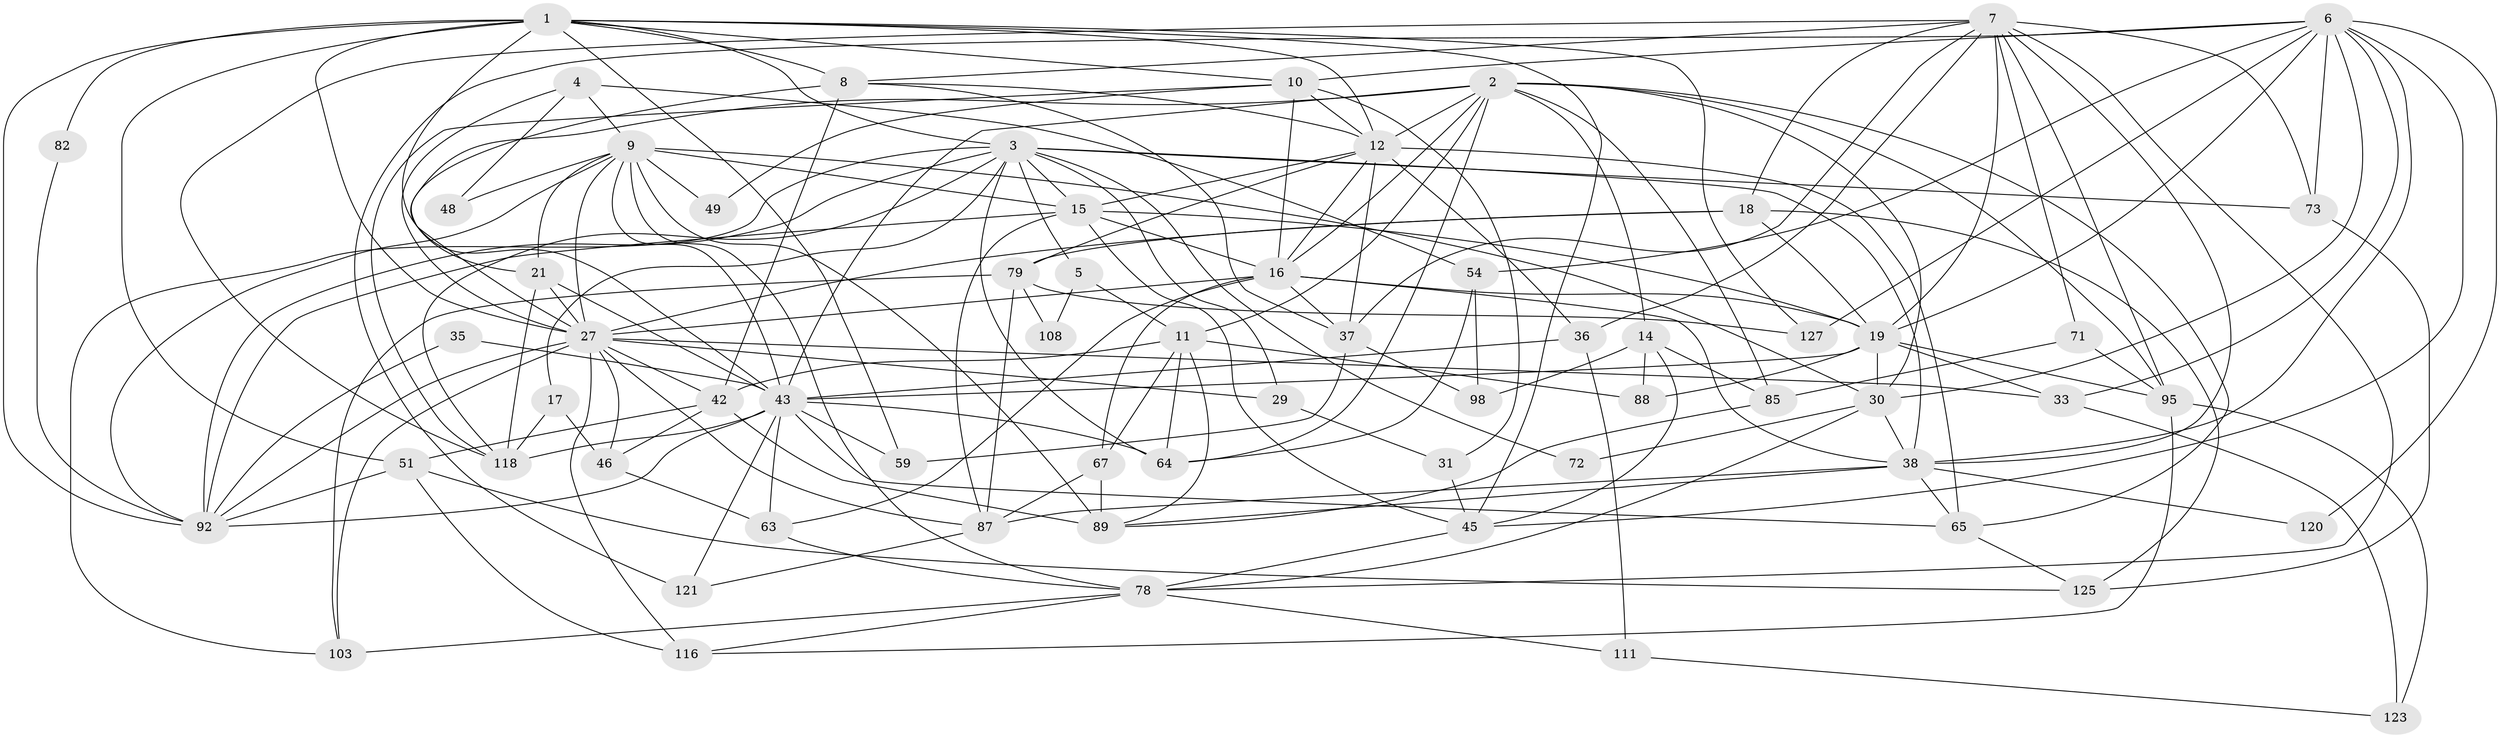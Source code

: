 // original degree distribution, {3: 0.3023255813953488, 4: 0.24806201550387597, 7: 0.05426356589147287, 5: 0.17054263565891473, 8: 0.007751937984496124, 6: 0.09302325581395349, 2: 0.12403100775193798}
// Generated by graph-tools (version 1.1) at 2025/18/03/04/25 18:18:44]
// undirected, 64 vertices, 182 edges
graph export_dot {
graph [start="1"]
  node [color=gray90,style=filled];
  1 [super="+32+25"];
  2 [super="+60+13"];
  3 [super="+68+66+24"];
  4 [super="+107"];
  5;
  6 [super="+99+20"];
  7 [super="+94+22"];
  8 [super="+124"];
  9 [super="+28+83"];
  10 [super="+26+80+106"];
  11 [super="+101"];
  12 [super="+58+55"];
  14;
  15 [super="+23"];
  16 [super="+105+40+41+86"];
  17;
  18 [super="+34"];
  19 [super="+50"];
  21 [super="+69"];
  27 [super="+47"];
  29;
  30 [super="+109"];
  31;
  33;
  35;
  36;
  37 [super="+39"];
  38 [super="+52+56"];
  42 [super="+114+44"];
  43 [super="+75+84+70+61"];
  45;
  46 [super="+128"];
  48;
  49;
  51 [super="+77"];
  54;
  59;
  63;
  64;
  65;
  67;
  71;
  72;
  73;
  78 [super="+115"];
  79 [super="+90"];
  82;
  85;
  87 [super="+129"];
  88;
  89 [super="+100"];
  92 [super="+104+113"];
  95 [super="+97"];
  98;
  103;
  108;
  111;
  116;
  118;
  120;
  121;
  123;
  125;
  127;
  1 -- 10;
  1 -- 12;
  1 -- 45;
  1 -- 51;
  1 -- 59;
  1 -- 43 [weight=2];
  1 -- 92;
  1 -- 27 [weight=2];
  1 -- 82;
  1 -- 3;
  1 -- 8;
  1 -- 127;
  2 -- 14;
  2 -- 64;
  2 -- 65;
  2 -- 11;
  2 -- 43 [weight=2];
  2 -- 16;
  2 -- 85;
  2 -- 30;
  2 -- 12 [weight=2];
  2 -- 27;
  2 -- 95;
  3 -- 73;
  3 -- 72;
  3 -- 29;
  3 -- 64;
  3 -- 5;
  3 -- 103;
  3 -- 15;
  3 -- 17;
  3 -- 118;
  3 -- 92;
  3 -- 38;
  4 -- 54;
  4 -- 48;
  4 -- 9;
  4 -- 27;
  5 -- 11;
  5 -- 108;
  6 -- 121;
  6 -- 30;
  6 -- 33;
  6 -- 73;
  6 -- 10;
  6 -- 45;
  6 -- 19;
  6 -- 54;
  6 -- 120;
  6 -- 127;
  6 -- 38;
  7 -- 8;
  7 -- 71;
  7 -- 73;
  7 -- 118;
  7 -- 37;
  7 -- 78;
  7 -- 36;
  7 -- 38;
  7 -- 19;
  7 -- 18;
  7 -- 95;
  8 -- 37;
  8 -- 42 [weight=2];
  8 -- 21;
  8 -- 12;
  9 -- 92;
  9 -- 49 [weight=2];
  9 -- 21;
  9 -- 15;
  9 -- 48;
  9 -- 30;
  9 -- 43;
  9 -- 78;
  9 -- 89 [weight=2];
  9 -- 27;
  10 -- 49;
  10 -- 31;
  10 -- 16;
  10 -- 118;
  10 -- 12;
  11 -- 64;
  11 -- 88;
  11 -- 89;
  11 -- 67;
  11 -- 42;
  12 -- 36;
  12 -- 65;
  12 -- 37;
  12 -- 79;
  12 -- 15;
  12 -- 16;
  14 -- 45;
  14 -- 85;
  14 -- 88;
  14 -- 98;
  15 -- 16;
  15 -- 45;
  15 -- 19;
  15 -- 87;
  15 -- 92;
  16 -- 27 [weight=2];
  16 -- 63;
  16 -- 67;
  16 -- 38;
  16 -- 37;
  16 -- 19;
  17 -- 118;
  17 -- 46;
  18 -- 125;
  18 -- 19;
  18 -- 79;
  18 -- 27;
  19 -- 33;
  19 -- 43;
  19 -- 88;
  19 -- 95;
  19 -- 30;
  21 -- 43;
  21 -- 27;
  21 -- 118;
  27 -- 42;
  27 -- 33;
  27 -- 103;
  27 -- 46;
  27 -- 116;
  27 -- 87;
  27 -- 92;
  27 -- 29;
  29 -- 31;
  30 -- 38;
  30 -- 72;
  30 -- 78;
  31 -- 45;
  33 -- 123;
  35 -- 43;
  35 -- 92;
  36 -- 111;
  36 -- 43 [weight=2];
  37 -- 98;
  37 -- 59;
  38 -- 87;
  38 -- 89;
  38 -- 65;
  38 -- 120;
  42 -- 46;
  42 -- 51;
  42 -- 89;
  43 -- 64;
  43 -- 63;
  43 -- 118;
  43 -- 121;
  43 -- 92;
  43 -- 65;
  43 -- 59;
  45 -- 78;
  46 -- 63;
  51 -- 116;
  51 -- 125;
  51 -- 92;
  54 -- 64;
  54 -- 98;
  63 -- 78;
  65 -- 125;
  67 -- 87;
  67 -- 89;
  71 -- 85;
  71 -- 95;
  73 -- 125;
  78 -- 111;
  78 -- 116;
  78 -- 103;
  79 -- 127;
  79 -- 87;
  79 -- 108;
  79 -- 103;
  82 -- 92;
  85 -- 89;
  87 -- 121;
  95 -- 116;
  95 -- 123;
  111 -- 123;
}
